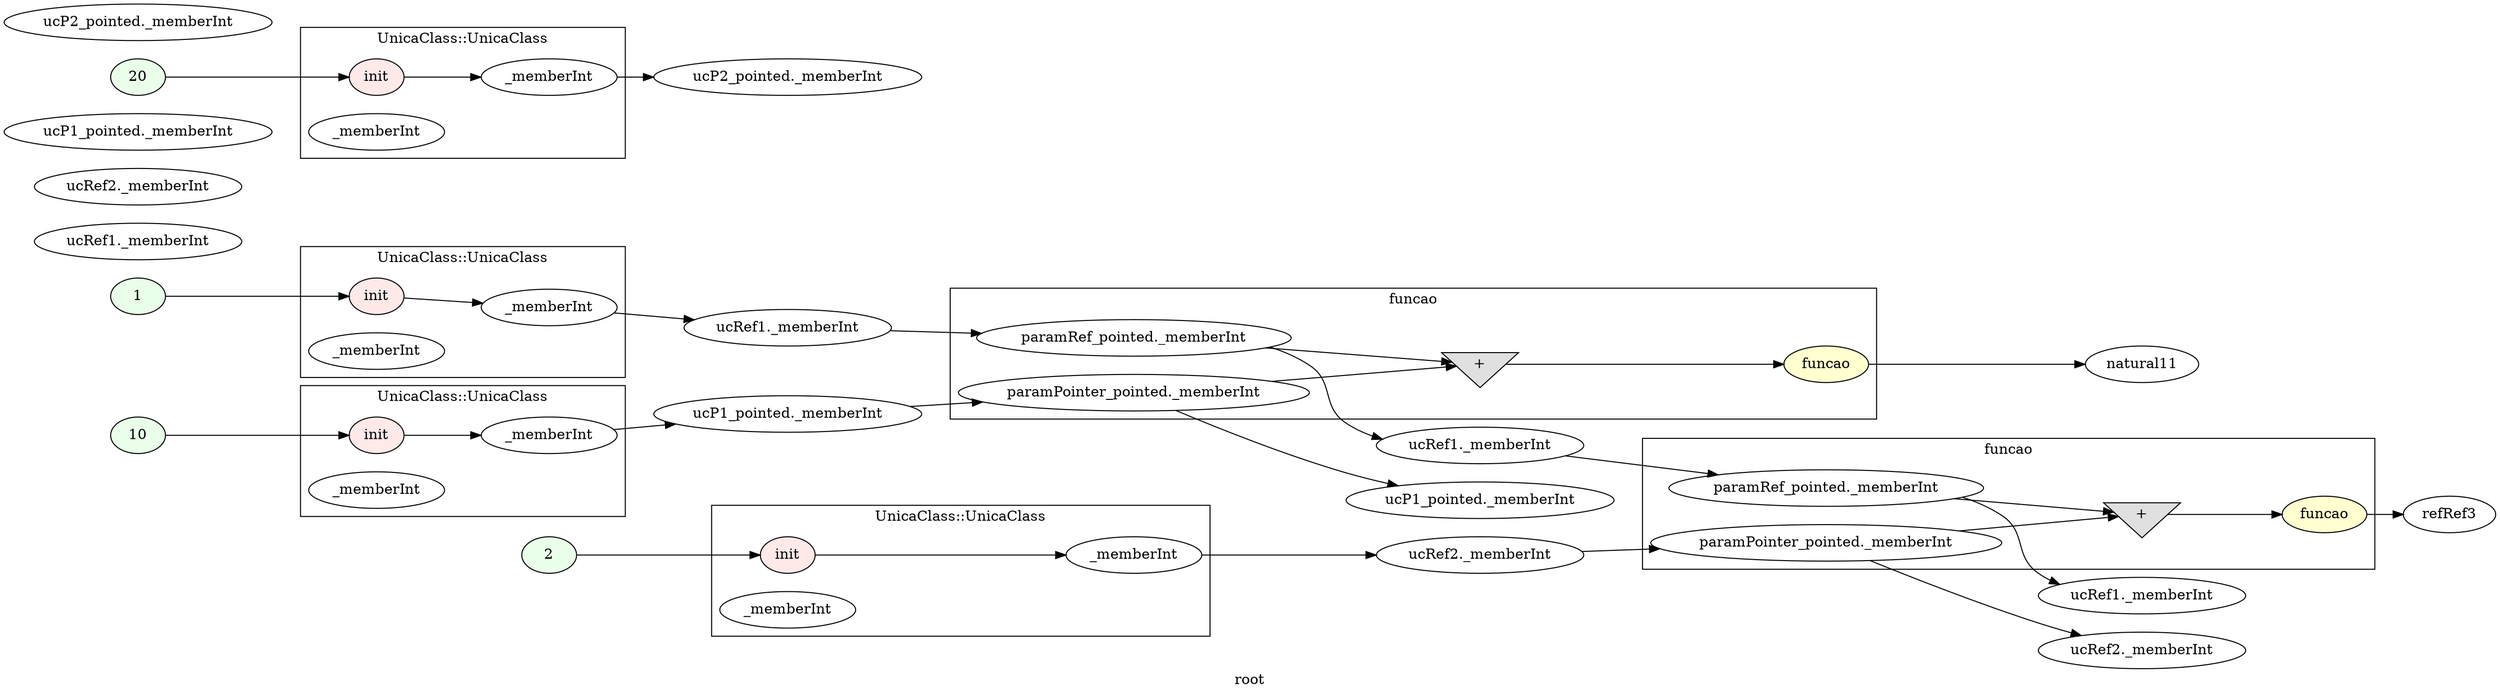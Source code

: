 digraph G
{
rankdir=LR;
label = "root";
	node_000008 [ label = "1", style=filled, fillcolor="#E9FFE9", startingline=20 ]
	node_000009 [ label = "ucRef1._memberInt", startingline=20 ]
	node_000013 [ label = "ucRef1._memberInt", startingline=20 ]
	node_000014 [ label = "2", style=filled, fillcolor="#E9FFE9", startingline=21 ]
	node_000015 [ label = "ucRef2._memberInt", startingline=21 ]
	node_000019 [ label = "ucRef2._memberInt", startingline=21 ]
	node_000020 [ label = "10", style=filled, fillcolor="#E9FFE9", startingline=23 ]
	node_000021 [ label = "ucP1_pointed._memberInt", startingline=23 ]
	node_000025 [ label = "ucP1_pointed._memberInt", startingline=23 ]
	node_000026 [ label = "20", style=filled, fillcolor="#E9FFE9", startingline=24 ]
	node_000027 [ label = "ucP2_pointed._memberInt", startingline=24 ]
	node_000031 [ label = "ucP2_pointed._memberInt", startingline=24 ]
	node_000036 [ label = "ucRef1._memberInt", startingline=26 ]
	node_000037 [ label = "ucP1_pointed._memberInt", startingline=26 ]
	node_000038 [ label = "natural11", startingline=26 ]
	node_000043 [ label = "ucRef1._memberInt", startingline=27 ]
	node_000044 [ label = "ucRef2._memberInt", startingline=27 ]
	node_000045 [ label = "refRef3", startingline=27 ]
subgraph cluster_1 {
label = "UnicaClass::UnicaClass";
parent = "G";
startingline = 20;
	node_000010 [ label = "init", style=filled, fillcolor="#FFE9E9", startingline=7 ]
	node_000011 [ label = "_memberInt", startingline=9 ]
	node_000012 [ label = "_memberInt", startingline=9 ]
}
subgraph cluster_2 {
label = "UnicaClass::UnicaClass";
parent = "G";
startingline = 21;
	node_000016 [ label = "init", style=filled, fillcolor="#FFE9E9", startingline=7 ]
	node_000017 [ label = "_memberInt", startingline=9 ]
	node_000018 [ label = "_memberInt", startingline=9 ]
}
subgraph cluster_3 {
label = "UnicaClass::UnicaClass";
parent = "G";
startingline = 23;
	node_000022 [ label = "init", style=filled, fillcolor="#FFE9E9", startingline=7 ]
	node_000023 [ label = "_memberInt", startingline=9 ]
	node_000024 [ label = "_memberInt", startingline=9 ]
}
subgraph cluster_4 {
label = "UnicaClass::UnicaClass";
parent = "G";
startingline = 24;
	node_000028 [ label = "init", style=filled, fillcolor="#FFE9E9", startingline=7 ]
	node_000029 [ label = "_memberInt", startingline=9 ]
	node_000030 [ label = "_memberInt", startingline=9 ]
}
subgraph cluster_5 {
label = "funcao";
parent = "G";
startingline = 26;
	node_000032 [ label = "paramRef_pointed._memberInt", startingline=13 ]
	node_000033 [ label = "paramPointer_pointed._memberInt", startingline=13 ]
	node_000034 [ label = "+", shape=invtriangle, style=filled, fillcolor="#E0E0E0", startingline=15 ]
	node_000035 [ label = "funcao", style=filled, fillcolor="#FFFFD0", startingline=15 ]
}
subgraph cluster_6 {
label = "funcao";
parent = "G";
startingline = 27;
	node_000039 [ label = "paramRef_pointed._memberInt", startingline=13 ]
	node_000040 [ label = "paramPointer_pointed._memberInt", startingline=13 ]
	node_000041 [ label = "+", shape=invtriangle, style=filled, fillcolor="#E0E0E0", startingline=15 ]
	node_000042 [ label = "funcao", style=filled, fillcolor="#FFFFD0", startingline=15 ]
}
	node_000008 -> node_000010
	node_000013 -> node_000032
	node_000014 -> node_000016
	node_000019 -> node_000040
	node_000020 -> node_000022
	node_000025 -> node_000033
	node_000026 -> node_000028
	node_000036 -> node_000039
	node_000010 -> node_000012
	node_000012 -> node_000013
	node_000016 -> node_000018
	node_000018 -> node_000019
	node_000022 -> node_000024
	node_000024 -> node_000025
	node_000028 -> node_000030
	node_000030 -> node_000031
	node_000032 -> node_000034
	node_000032 -> node_000036
	node_000033 -> node_000034
	node_000033 -> node_000037
	node_000034 -> node_000035
	node_000035 -> node_000038
	node_000039 -> node_000041
	node_000039 -> node_000043
	node_000040 -> node_000041
	node_000040 -> node_000044
	node_000041 -> node_000042
	node_000042 -> node_000045
}
